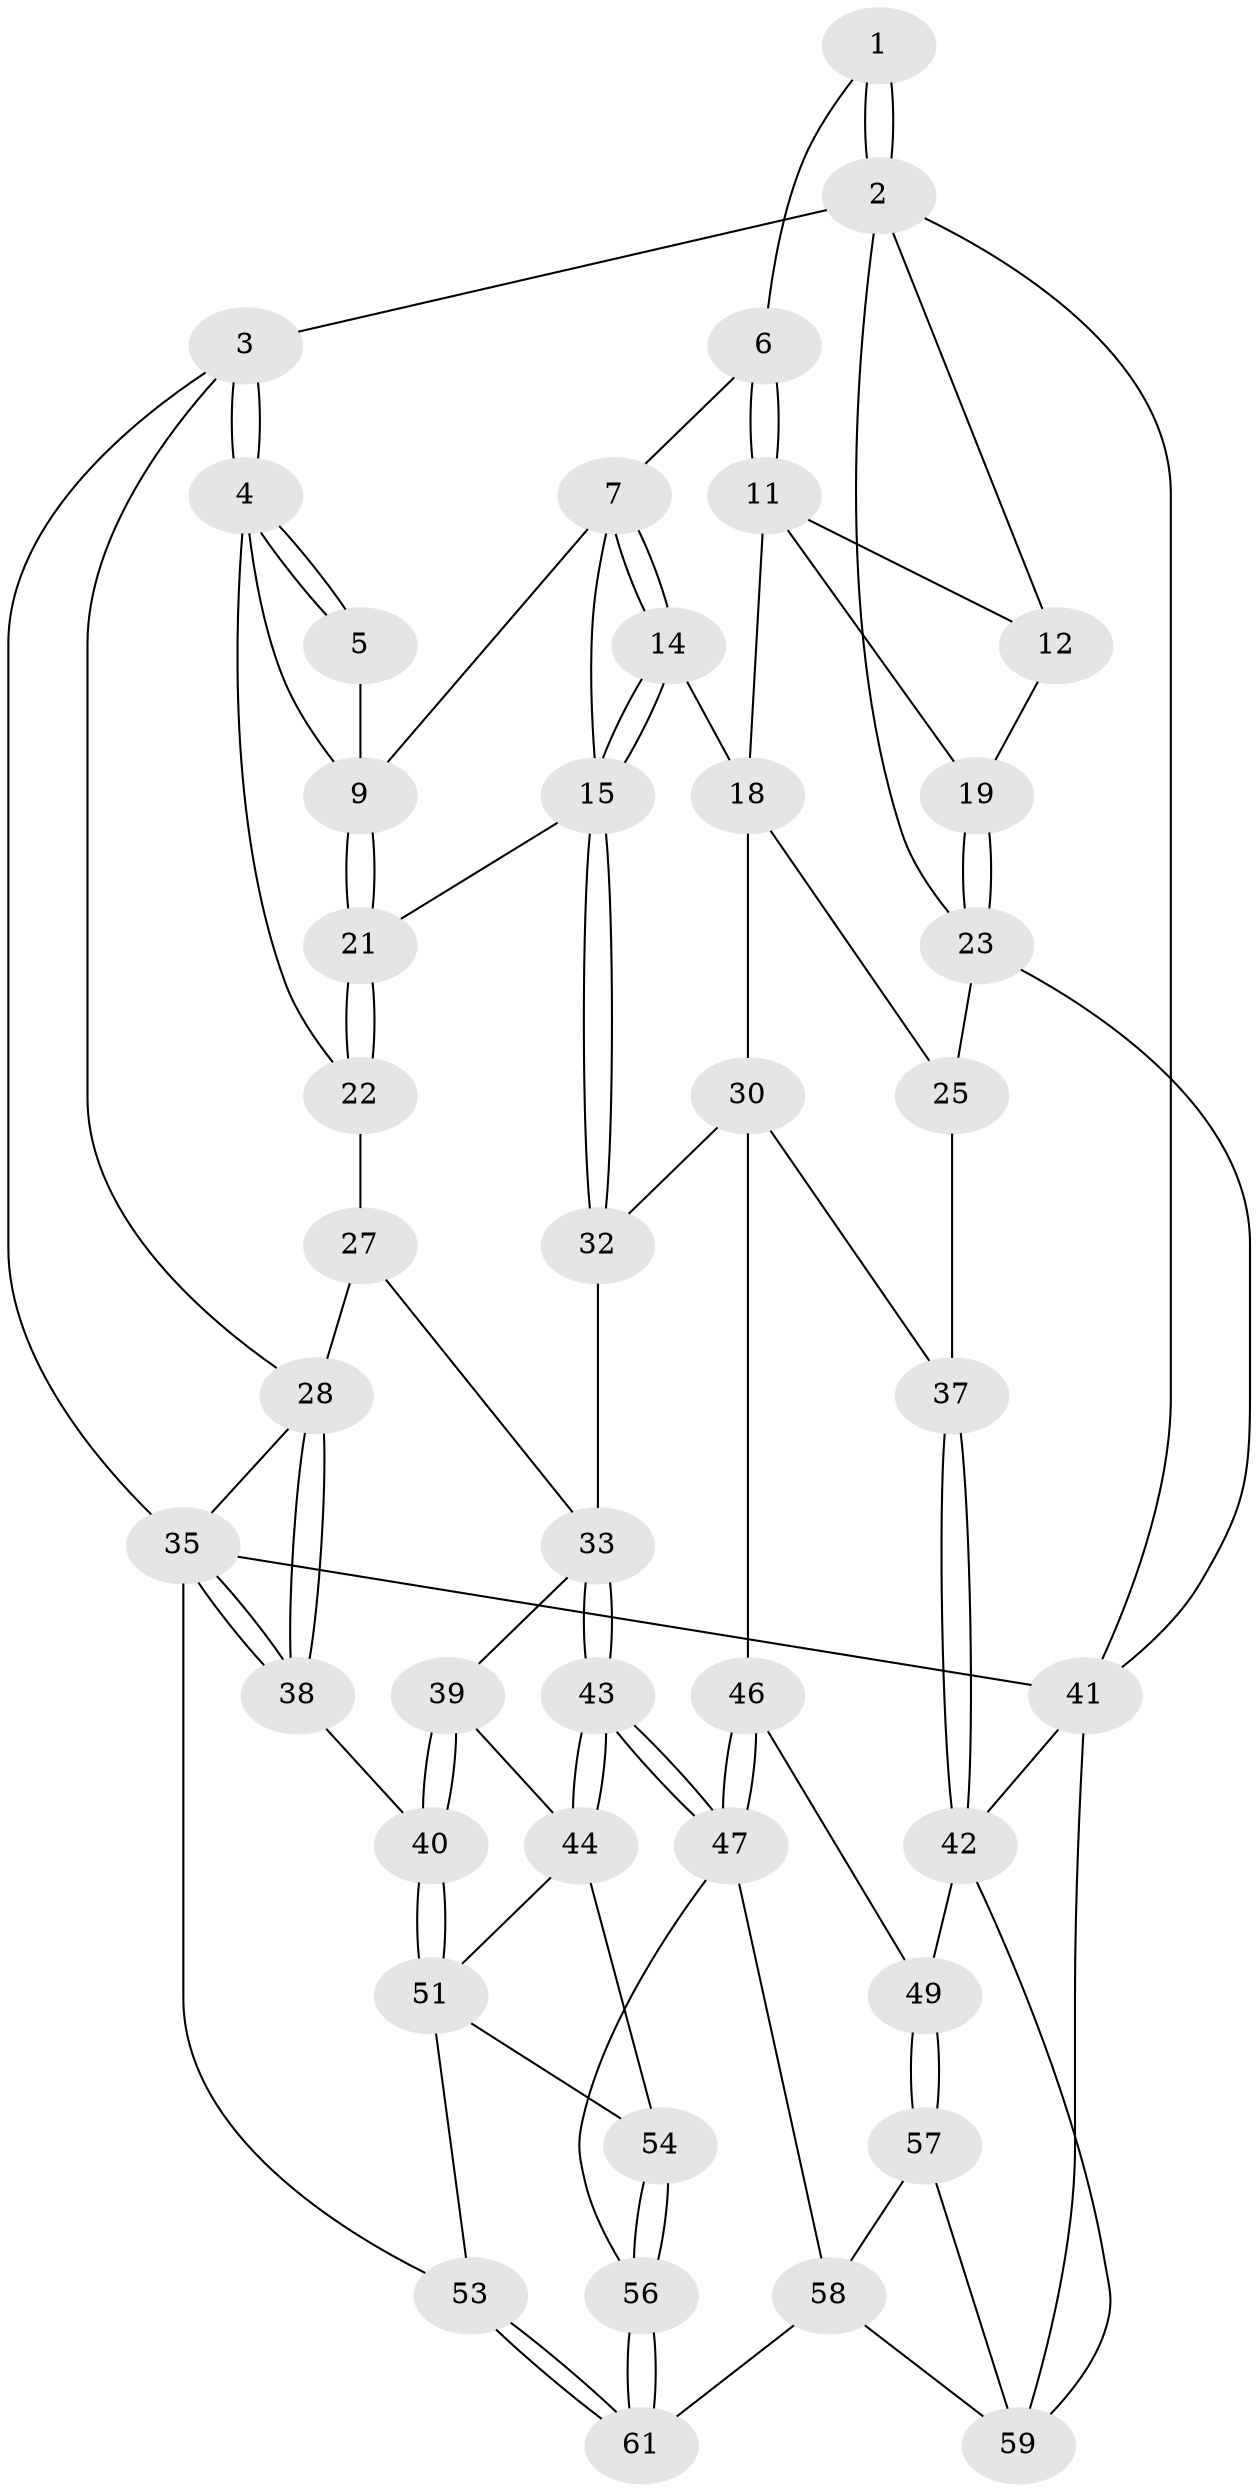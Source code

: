 // Generated by graph-tools (version 1.1) at 2025/52/02/27/25 19:52:44]
// undirected, 43 vertices, 98 edges
graph export_dot {
graph [start="1"]
  node [color=gray90,style=filled];
  1 [pos="+0.7553306181999865+0"];
  2 [pos="+1+0",super="+13"];
  3 [pos="+0+0"];
  4 [pos="+0+0",super="+20"];
  5 [pos="+0.542826121322431+0"];
  6 [pos="+0.7771024228727658+0"];
  7 [pos="+0.754889485709194+0.04134086965239955",super="+8"];
  9 [pos="+0.5153124197411211+0.200701199614607",super="+10"];
  11 [pos="+0.827078301602485+0.06085664953777113",super="+17"];
  12 [pos="+0.9452353157239923+0.1498303047455028"];
  14 [pos="+0.745910729390488+0.31437539374480383"];
  15 [pos="+0.5951603621889867+0.38375611324190106",super="+16"];
  18 [pos="+0.7970310955452641+0.31122897301008295",super="+26"];
  19 [pos="+0.8727580378170601+0.27700049935436133"];
  21 [pos="+0.5461372383782763+0.30785703168345274"];
  22 [pos="+0.3012339450895935+0.2660747023938926"];
  23 [pos="+1+0.4043092392048216",super="+24"];
  25 [pos="+0.9346013267653137+0.4272820194568869"];
  27 [pos="+0.28793578734652936+0.32705570603633044"];
  28 [pos="+0.15448526944106553+0.4191819471296943",super="+29"];
  30 [pos="+0.7070428944447917+0.5204451779463338",super="+31"];
  32 [pos="+0.5886802290677517+0.4208579108059245"];
  33 [pos="+0.47096560194634757+0.49134004304551887",super="+34"];
  35 [pos="+0+0.603141306437589",super="+36"];
  37 [pos="+0.7509357669812147+0.5293130143676159"];
  38 [pos="+0.14531762483557784+0.5624428019366254"];
  39 [pos="+0.42207879382938207+0.514270788323385"];
  40 [pos="+0.1858766007132196+0.5942484489565034"];
  41 [pos="+1+0.6140780283237928",super="+50"];
  42 [pos="+1+0.6800778463398519",super="+48"];
  43 [pos="+0.5488044217471649+0.77880679588712"];
  44 [pos="+0.4664585214631068+0.7769307741907774",super="+45"];
  46 [pos="+0.6748077561022844+0.7707246298713205"];
  47 [pos="+0.5697874482434117+0.7895922695120223",super="+55"];
  49 [pos="+0.6776097136782815+0.7722307107235483"];
  51 [pos="+0.21035105579219276+0.6897428999240177",super="+52"];
  53 [pos="+0.0010708636878591588+1"];
  54 [pos="+0.43845917279271135+0.7940925835390277"];
  56 [pos="+0.2714747702223524+1"];
  57 [pos="+0.6854992806138972+0.9519172419138896"];
  58 [pos="+0.5925401161969723+0.9669282863694234",super="+62"];
  59 [pos="+0.9096152133087101+1",super="+60"];
  61 [pos="+0.23836364877062827+1"];
  1 -- 2;
  1 -- 2;
  1 -- 6;
  2 -- 3;
  2 -- 12;
  2 -- 23;
  2 -- 41;
  3 -- 4;
  3 -- 4;
  3 -- 35;
  3 -- 28;
  4 -- 5;
  4 -- 5;
  4 -- 9;
  4 -- 22;
  5 -- 9;
  6 -- 7;
  6 -- 11;
  6 -- 11;
  7 -- 14;
  7 -- 14;
  7 -- 9;
  7 -- 15;
  9 -- 21;
  9 -- 21;
  11 -- 12;
  11 -- 19;
  11 -- 18;
  12 -- 19;
  14 -- 15;
  14 -- 15;
  14 -- 18;
  15 -- 32;
  15 -- 32;
  15 -- 21;
  18 -- 25;
  18 -- 30;
  19 -- 23;
  19 -- 23;
  21 -- 22;
  21 -- 22;
  22 -- 27;
  23 -- 25;
  23 -- 41;
  25 -- 37;
  27 -- 28;
  27 -- 33;
  28 -- 38;
  28 -- 38;
  28 -- 35;
  30 -- 37;
  30 -- 32;
  30 -- 46;
  32 -- 33;
  33 -- 43;
  33 -- 43;
  33 -- 39;
  35 -- 38;
  35 -- 38;
  35 -- 53;
  35 -- 41;
  37 -- 42;
  37 -- 42;
  38 -- 40;
  39 -- 40;
  39 -- 40;
  39 -- 44;
  40 -- 51;
  40 -- 51;
  41 -- 42;
  41 -- 59;
  42 -- 49;
  42 -- 59;
  43 -- 44;
  43 -- 44;
  43 -- 47;
  43 -- 47;
  44 -- 54;
  44 -- 51;
  46 -- 47;
  46 -- 47;
  46 -- 49;
  47 -- 56;
  47 -- 58;
  49 -- 57;
  49 -- 57;
  51 -- 53;
  51 -- 54;
  53 -- 61;
  53 -- 61;
  54 -- 56;
  54 -- 56;
  56 -- 61;
  56 -- 61;
  57 -- 58;
  57 -- 59;
  58 -- 61;
  58 -- 59;
}
